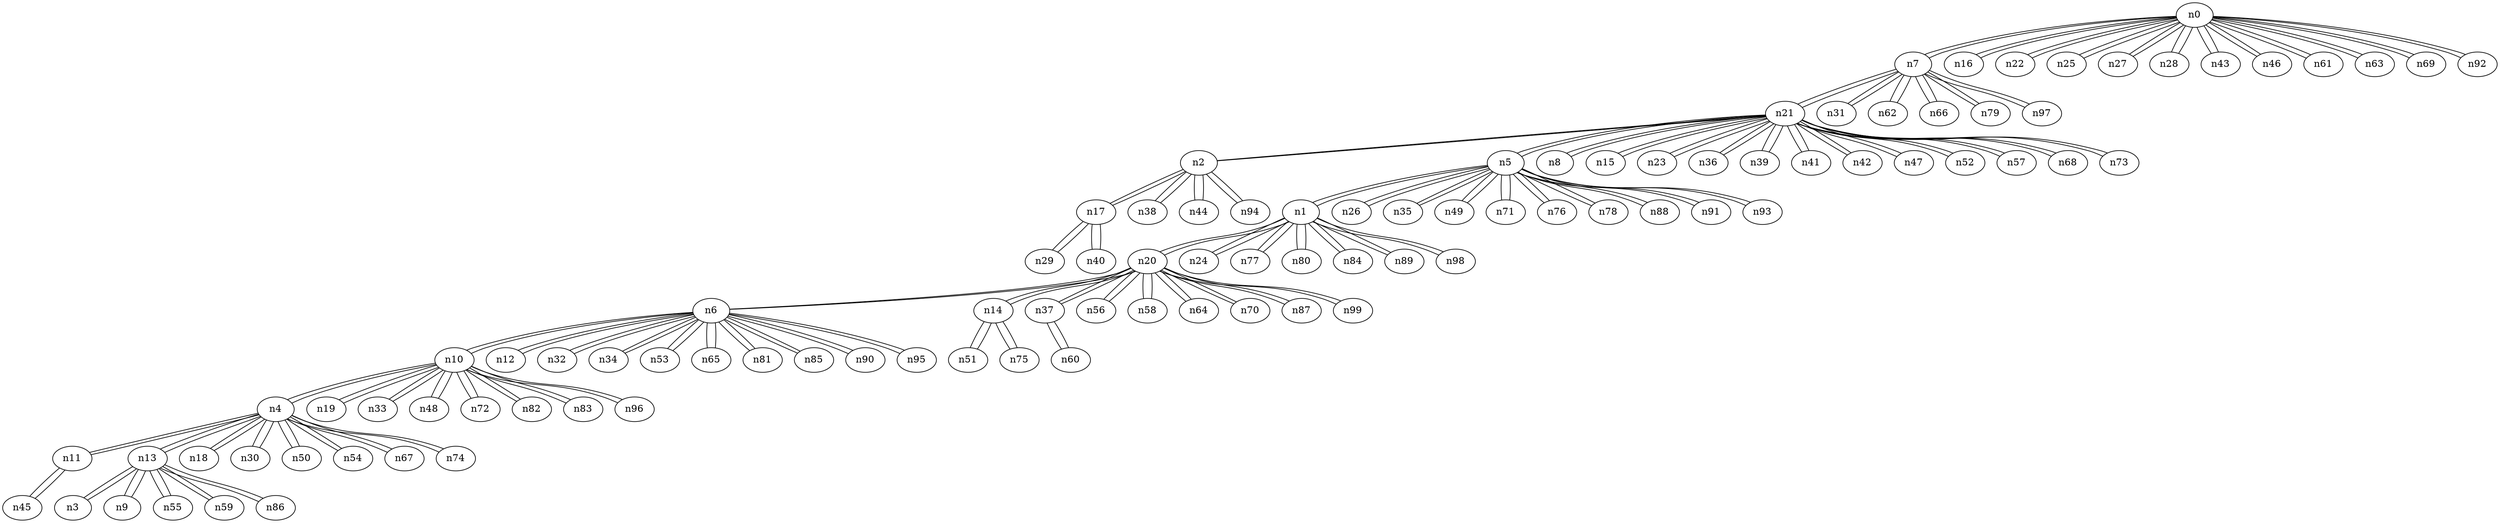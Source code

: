 graph {
n0;
n1;
n2;
n3;
n4;
n5;
n6;
n7;
n8;
n9;
n10;
n11;
n12;
n13;
n14;
n15;
n16;
n17;
n18;
n19;
n20;
n21;
n22;
n23;
n24;
n25;
n26;
n27;
n28;
n29;
n30;
n31;
n32;
n33;
n34;
n35;
n36;
n37;
n38;
n39;
n40;
n41;
n42;
n43;
n44;
n45;
n46;
n47;
n48;
n49;
n50;
n51;
n52;
n53;
n54;
n55;
n56;
n57;
n58;
n59;
n60;
n61;
n62;
n63;
n64;
n65;
n66;
n67;
n68;
n69;
n70;
n71;
n72;
n73;
n74;
n75;
n76;
n77;
n78;
n79;
n80;
n81;
n82;
n83;
n84;
n85;
n86;
n87;
n88;
n89;
n90;
n91;
n92;
n93;
n94;
n95;
n96;
n97;
n98;
n99;
n0 -- n7;
n0 -- n61;
n0 -- n63;
n0 -- n92;
n0 -- n43;
n0 -- n27;
n0 -- n28;
n0 -- n46;
n0 -- n25;
n0 -- n16;
n0 -- n69;
n0 -- n22;
n1 -- n5;
n1 -- n80;
n1 -- n98;
n1 -- n84;
n1 -- n20;
n1 -- n24;
n1 -- n77;
n1 -- n89;
n2 -- n38;
n2 -- n17;
n2 -- n44;
n2 -- n21;
n2 -- n94;
n3 -- n13;
n4 -- n13;
n4 -- n30;
n4 -- n50;
n4 -- n10;
n4 -- n67;
n4 -- n11;
n4 -- n74;
n4 -- n18;
n4 -- n54;
n5 -- n93;
n5 -- n71;
n5 -- n49;
n5 -- n1;
n5 -- n35;
n5 -- n21;
n5 -- n26;
n5 -- n91;
n5 -- n78;
n5 -- n76;
n5 -- n88;
n6 -- n81;
n6 -- n34;
n6 -- n10;
n6 -- n20;
n6 -- n65;
n6 -- n90;
n6 -- n85;
n6 -- n32;
n6 -- n95;
n6 -- n12;
n6 -- n53;
n7 -- n0;
n7 -- n66;
n7 -- n97;
n7 -- n31;
n7 -- n79;
n7 -- n21;
n7 -- n62;
n8 -- n21;
n9 -- n13;
n10 -- n6;
n10 -- n48;
n10 -- n83;
n10 -- n19;
n10 -- n4;
n10 -- n96;
n10 -- n33;
n10 -- n82;
n10 -- n72;
n11 -- n45;
n11 -- n4;
n12 -- n6;
n13 -- n86;
n13 -- n59;
n13 -- n55;
n13 -- n4;
n13 -- n3;
n13 -- n9;
n14 -- n75;
n14 -- n20;
n14 -- n51;
n15 -- n21;
n16 -- n0;
n17 -- n2;
n17 -- n40;
n17 -- n29;
n18 -- n4;
n19 -- n10;
n20 -- n6;
n20 -- n64;
n20 -- n1;
n20 -- n58;
n20 -- n70;
n20 -- n37;
n20 -- n87;
n20 -- n99;
n20 -- n56;
n20 -- n14;
n21 -- n7;
n21 -- n5;
n21 -- n39;
n21 -- n68;
n21 -- n2;
n21 -- n15;
n21 -- n52;
n21 -- n57;
n21 -- n47;
n21 -- n23;
n21 -- n73;
n21 -- n8;
n21 -- n42;
n21 -- n41;
n21 -- n36;
n22 -- n0;
n23 -- n21;
n24 -- n1;
n25 -- n0;
n26 -- n5;
n27 -- n0;
n28 -- n0;
n29 -- n17;
n30 -- n4;
n31 -- n7;
n32 -- n6;
n33 -- n10;
n34 -- n6;
n35 -- n5;
n36 -- n21;
n37 -- n20;
n37 -- n60;
n38 -- n2;
n39 -- n21;
n40 -- n17;
n41 -- n21;
n42 -- n21;
n43 -- n0;
n44 -- n2;
n45 -- n11;
n46 -- n0;
n47 -- n21;
n48 -- n10;
n49 -- n5;
n50 -- n4;
n51 -- n14;
n52 -- n21;
n53 -- n6;
n54 -- n4;
n55 -- n13;
n56 -- n20;
n57 -- n21;
n58 -- n20;
n59 -- n13;
n60 -- n37;
n61 -- n0;
n62 -- n7;
n63 -- n0;
n64 -- n20;
n65 -- n6;
n66 -- n7;
n67 -- n4;
n68 -- n21;
n69 -- n0;
n70 -- n20;
n71 -- n5;
n72 -- n10;
n73 -- n21;
n74 -- n4;
n75 -- n14;
n76 -- n5;
n77 -- n1;
n78 -- n5;
n79 -- n7;
n80 -- n1;
n81 -- n6;
n82 -- n10;
n83 -- n10;
n84 -- n1;
n85 -- n6;
n86 -- n13;
n87 -- n20;
n88 -- n5;
n89 -- n1;
n90 -- n6;
n91 -- n5;
n92 -- n0;
n93 -- n5;
n94 -- n2;
n95 -- n6;
n96 -- n10;
n97 -- n7;
n98 -- n1;
n99 -- n20;
}
